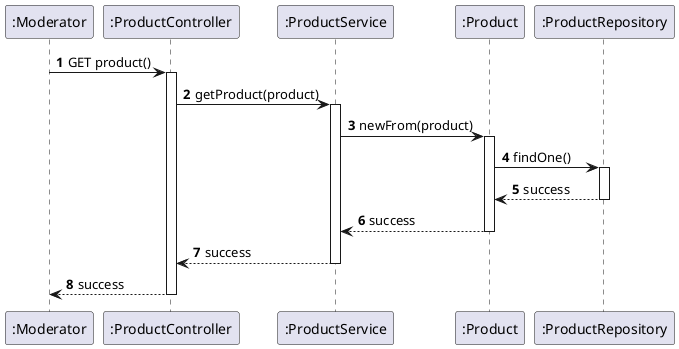 @startuml
'https://plantuml.com/sequence-diagram
autoactivate on
autonumber

participant ":Moderator" as Moderator
participant ":ProductController" as Controller
participant ":ProductService" as Service
participant ":Product" as Product
participant ":ProductRepository" as Repository

Moderator -> Controller : GET product()
Controller -> Service : getProduct(product)
Service -> Product : newFrom(product)
Product -> Repository : findOne()
Repository --> Product : success
Product --> Service : success
Service --> Controller : success
Controller --> Moderator : success

@enduml
